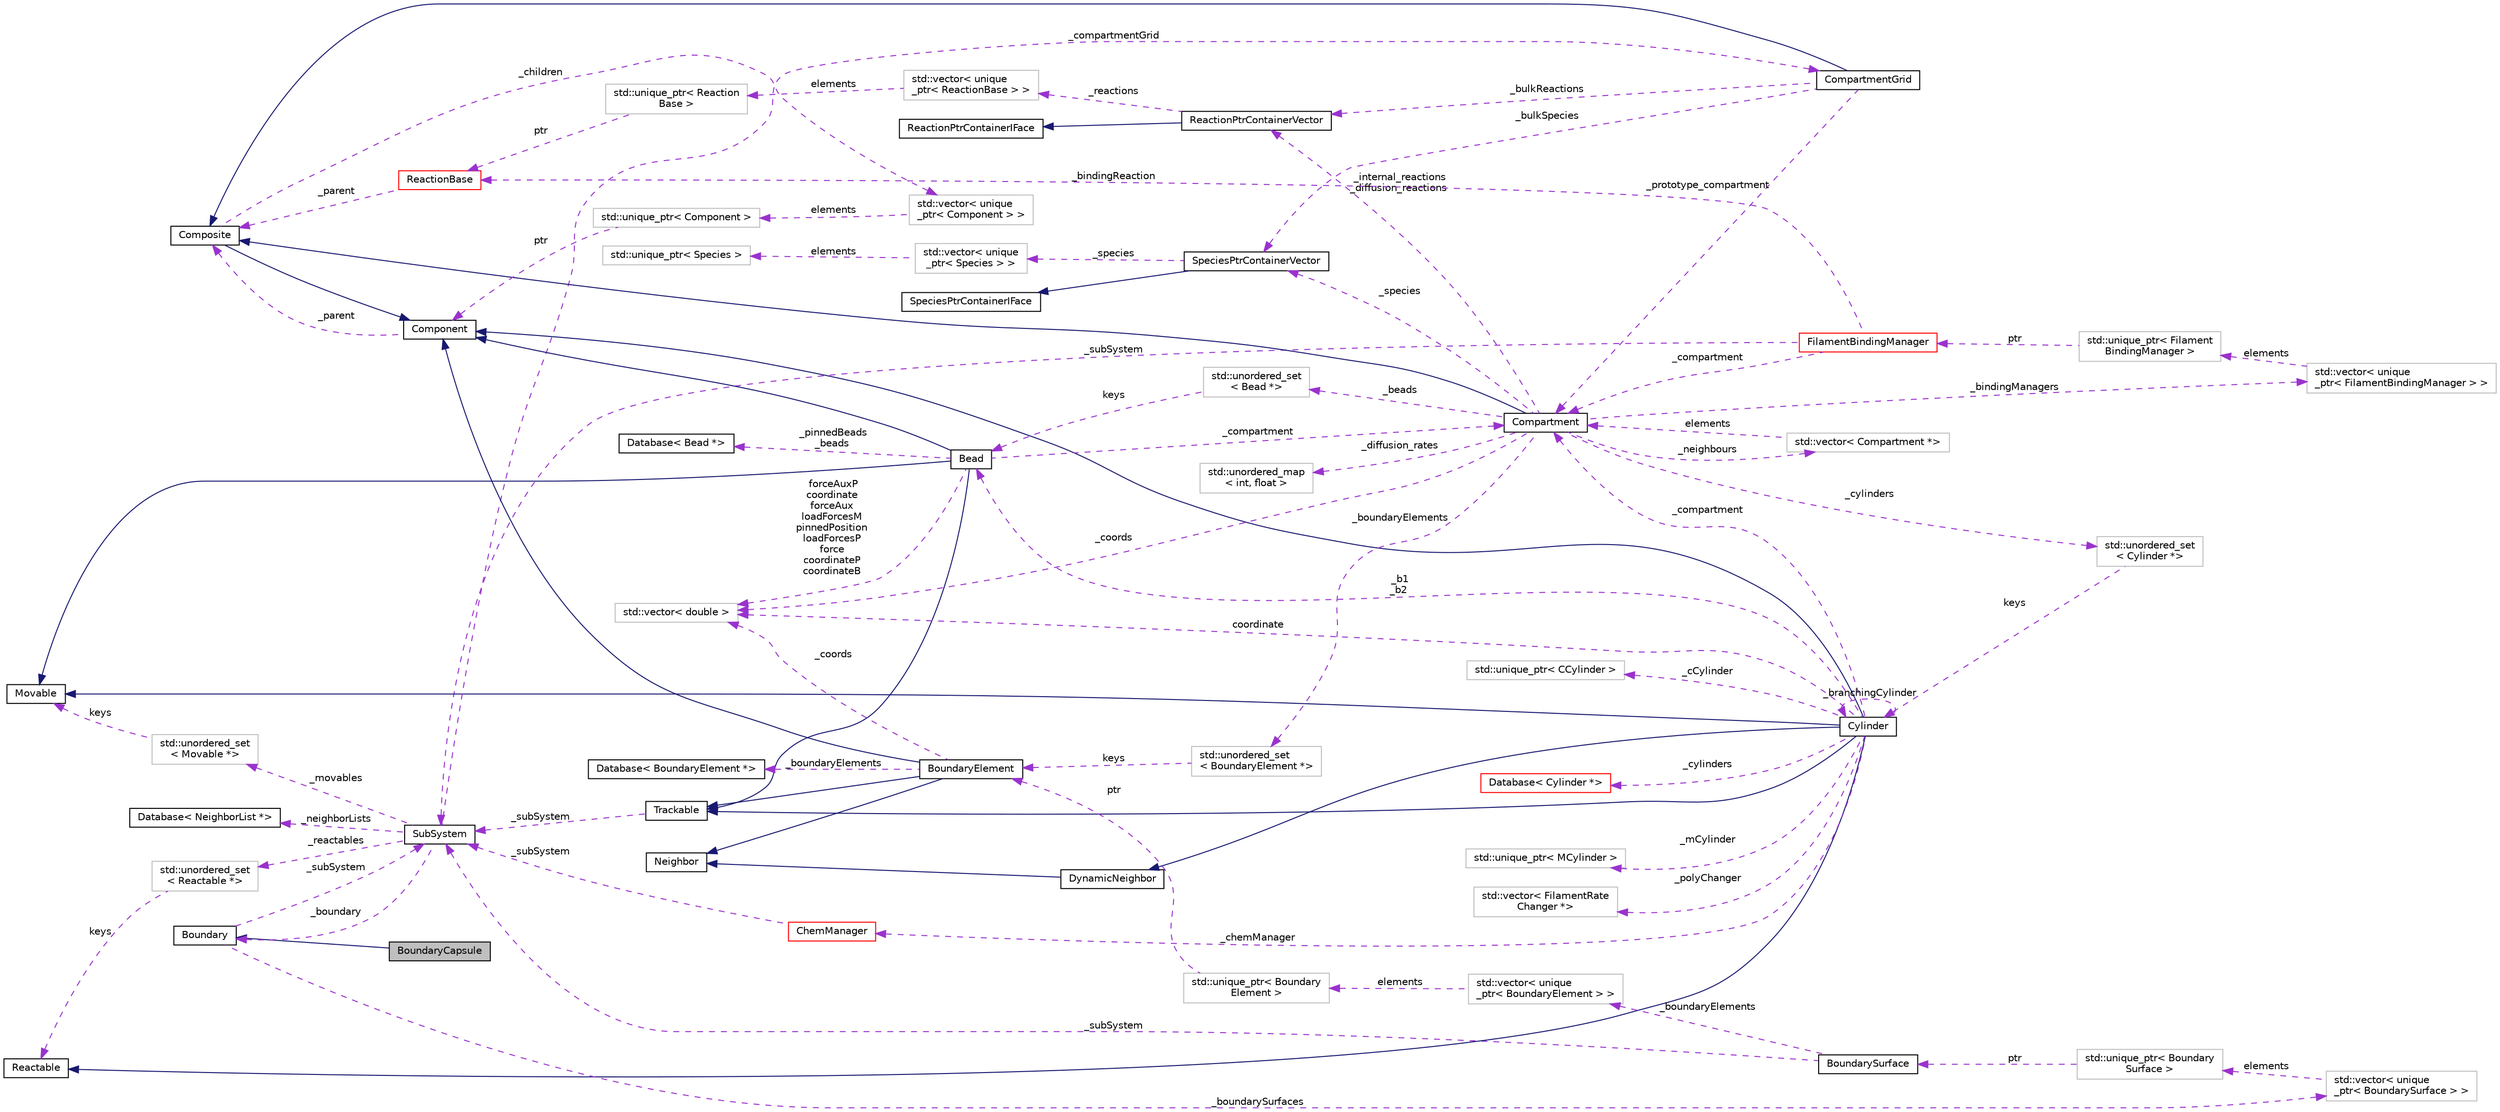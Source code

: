 digraph "BoundaryCapsule"
{
 // INTERACTIVE_SVG=YES
  edge [fontname="Helvetica",fontsize="10",labelfontname="Helvetica",labelfontsize="10"];
  node [fontname="Helvetica",fontsize="10",shape=record];
  rankdir="LR";
  Node2 [label="BoundaryCapsule",height=0.2,width=0.4,color="black", fillcolor="grey75", style="filled", fontcolor="black"];
  Node3 -> Node2 [dir="back",color="midnightblue",fontsize="10",style="solid",fontname="Helvetica"];
  Node3 [label="Boundary",height=0.2,width=0.4,color="black", fillcolor="white", style="filled",URL="$classBoundary.html",tooltip="To store all BoundarySurfaces that are in the SubSystem. "];
  Node4 -> Node3 [dir="back",color="darkorchid3",fontsize="10",style="dashed",label=" _subSystem" ,fontname="Helvetica"];
  Node4 [label="SubSystem",height=0.2,width=0.4,color="black", fillcolor="white", style="filled",URL="$classSubSystem.html",tooltip="Manages all Movables and Reactables. "];
  Node5 -> Node4 [dir="back",color="darkorchid3",fontsize="10",style="dashed",label=" _movables" ,fontname="Helvetica"];
  Node5 [label="std::unordered_set\l\< Movable *\>",height=0.2,width=0.4,color="grey75", fillcolor="white", style="filled"];
  Node6 -> Node5 [dir="back",color="darkorchid3",fontsize="10",style="dashed",label=" keys" ,fontname="Helvetica"];
  Node6 [label="Movable",height=0.2,width=0.4,color="black", fillcolor="white", style="filled",URL="$classMovable.html",tooltip="An abstract base class for a movable element in the SubSystem. "];
  Node7 -> Node4 [dir="back",color="darkorchid3",fontsize="10",style="dashed",label=" _reactables" ,fontname="Helvetica"];
  Node7 [label="std::unordered_set\l\< Reactable *\>",height=0.2,width=0.4,color="grey75", fillcolor="white", style="filled"];
  Node8 -> Node7 [dir="back",color="darkorchid3",fontsize="10",style="dashed",label=" keys" ,fontname="Helvetica"];
  Node8 [label="Reactable",height=0.2,width=0.4,color="black", fillcolor="white", style="filled",URL="$classReactable.html",tooltip="An abstract base class for a reactable element in the SubSystem. "];
  Node3 -> Node4 [dir="back",color="darkorchid3",fontsize="10",style="dashed",label=" _boundary" ,fontname="Helvetica"];
  Node9 -> Node4 [dir="back",color="darkorchid3",fontsize="10",style="dashed",label=" _compartmentGrid" ,fontname="Helvetica"];
  Node9 [label="CompartmentGrid",height=0.2,width=0.4,color="black", fillcolor="white", style="filled",URL="$classCompartmentGrid.html",tooltip="A simple n-dimensional grid of Compartment objects. "];
  Node10 -> Node9 [dir="back",color="midnightblue",fontsize="10",style="solid",fontname="Helvetica"];
  Node10 [label="Composite",height=0.2,width=0.4,color="black", fillcolor="white", style="filled",URL="$classComposite.html",tooltip="The aggregating class for the Composite pattern. "];
  Node11 -> Node10 [dir="back",color="midnightblue",fontsize="10",style="solid",fontname="Helvetica"];
  Node11 [label="Component",height=0.2,width=0.4,color="black", fillcolor="white", style="filled",URL="$classComponent.html",tooltip="The base class for the Composite pattern hieararchy. "];
  Node10 -> Node11 [dir="back",color="darkorchid3",fontsize="10",style="dashed",label=" _parent" ,fontname="Helvetica"];
  Node12 -> Node10 [dir="back",color="darkorchid3",fontsize="10",style="dashed",label=" _children" ,fontname="Helvetica"];
  Node12 [label="std::vector\< unique\l_ptr\< Component \> \>",height=0.2,width=0.4,color="grey75", fillcolor="white", style="filled"];
  Node13 -> Node12 [dir="back",color="darkorchid3",fontsize="10",style="dashed",label=" elements" ,fontname="Helvetica"];
  Node13 [label="std::unique_ptr\< Component \>",height=0.2,width=0.4,color="grey75", fillcolor="white", style="filled"];
  Node11 -> Node13 [dir="back",color="darkorchid3",fontsize="10",style="dashed",label=" ptr" ,fontname="Helvetica"];
  Node14 -> Node9 [dir="back",color="darkorchid3",fontsize="10",style="dashed",label=" _prototype_compartment" ,fontname="Helvetica"];
  Node14 [label="Compartment",height=0.2,width=0.4,color="black", fillcolor="white", style="filled",URL="$classCompartment.html",tooltip="A container or holding Species and Reactions. "];
  Node10 -> Node14 [dir="back",color="midnightblue",fontsize="10",style="solid",fontname="Helvetica"];
  Node15 -> Node14 [dir="back",color="darkorchid3",fontsize="10",style="dashed",label=" _beads" ,fontname="Helvetica"];
  Node15 [label="std::unordered_set\l\< Bead *\>",height=0.2,width=0.4,color="grey75", fillcolor="white", style="filled"];
  Node16 -> Node15 [dir="back",color="darkorchid3",fontsize="10",style="dashed",label=" keys" ,fontname="Helvetica"];
  Node16 [label="Bead",height=0.2,width=0.4,color="black", fillcolor="white", style="filled",URL="$classBead.html",tooltip="Represents a single coordinate between Cylinders, and holds forces needed for mechanical equilibratio..."];
  Node11 -> Node16 [dir="back",color="midnightblue",fontsize="10",style="solid",fontname="Helvetica"];
  Node17 -> Node16 [dir="back",color="midnightblue",fontsize="10",style="solid",fontname="Helvetica"];
  Node17 [label="Trackable",height=0.2,width=0.4,color="black", fillcolor="white", style="filled",URL="$classTrackable.html",tooltip="An abstract base class for a trackable object in the SubSystem. "];
  Node4 -> Node17 [dir="back",color="darkorchid3",fontsize="10",style="dashed",label=" _subSystem" ,fontname="Helvetica"];
  Node6 -> Node16 [dir="back",color="midnightblue",fontsize="10",style="solid",fontname="Helvetica"];
  Node14 -> Node16 [dir="back",color="darkorchid3",fontsize="10",style="dashed",label=" _compartment" ,fontname="Helvetica"];
  Node18 -> Node16 [dir="back",color="darkorchid3",fontsize="10",style="dashed",label=" _pinnedBeads\n_beads" ,fontname="Helvetica"];
  Node18 [label="Database\< Bead *\>",height=0.2,width=0.4,color="black", fillcolor="white", style="filled",URL="$classDatabase.html"];
  Node19 -> Node16 [dir="back",color="darkorchid3",fontsize="10",style="dashed",label=" forceAuxP\ncoordinate\nforceAux\nloadForcesM\npinnedPosition\nloadForcesP\nforce\ncoordinateP\ncoordinateB" ,fontname="Helvetica"];
  Node19 [label="std::vector\< double \>",height=0.2,width=0.4,color="grey75", fillcolor="white", style="filled"];
  Node20 -> Node14 [dir="back",color="darkorchid3",fontsize="10",style="dashed",label=" _neighbours" ,fontname="Helvetica"];
  Node20 [label="std::vector\< Compartment *\>",height=0.2,width=0.4,color="grey75", fillcolor="white", style="filled"];
  Node14 -> Node20 [dir="back",color="darkorchid3",fontsize="10",style="dashed",label=" elements" ,fontname="Helvetica"];
  Node21 -> Node14 [dir="back",color="darkorchid3",fontsize="10",style="dashed",label=" _cylinders" ,fontname="Helvetica"];
  Node21 [label="std::unordered_set\l\< Cylinder *\>",height=0.2,width=0.4,color="grey75", fillcolor="white", style="filled"];
  Node22 -> Node21 [dir="back",color="darkorchid3",fontsize="10",style="dashed",label=" keys" ,fontname="Helvetica"];
  Node22 [label="Cylinder",height=0.2,width=0.4,color="black", fillcolor="white", style="filled",URL="$classCylinder.html",tooltip="A container to store a MCylinder and CCylinder. "];
  Node11 -> Node22 [dir="back",color="midnightblue",fontsize="10",style="solid",fontname="Helvetica"];
  Node17 -> Node22 [dir="back",color="midnightblue",fontsize="10",style="solid",fontname="Helvetica"];
  Node6 -> Node22 [dir="back",color="midnightblue",fontsize="10",style="solid",fontname="Helvetica"];
  Node8 -> Node22 [dir="back",color="midnightblue",fontsize="10",style="solid",fontname="Helvetica"];
  Node23 -> Node22 [dir="back",color="midnightblue",fontsize="10",style="solid",fontname="Helvetica"];
  Node23 [label="DynamicNeighbor",height=0.2,width=0.4,color="black", fillcolor="white", style="filled",URL="$classDynamicNeighbor.html",tooltip="An abstract base class for any element that can be added or removed from a NeighborList dynamically a..."];
  Node24 -> Node23 [dir="back",color="midnightblue",fontsize="10",style="solid",fontname="Helvetica"];
  Node24 [label="Neighbor",height=0.2,width=0.4,color="black", fillcolor="white", style="filled",URL="$classNeighbor.html",tooltip="An abstract base class for any element that can be added or removed from a NeighborList statically at..."];
  Node22 -> Node22 [dir="back",color="darkorchid3",fontsize="10",style="dashed",label=" _branchingCylinder" ,fontname="Helvetica"];
  Node25 -> Node22 [dir="back",color="darkorchid3",fontsize="10",style="dashed",label=" _polyChanger" ,fontname="Helvetica"];
  Node25 [label="std::vector\< FilamentRate\lChanger *\>",height=0.2,width=0.4,color="grey75", fillcolor="white", style="filled"];
  Node27 -> Node22 [dir="back",color="darkorchid3",fontsize="10",style="dashed",label=" _cCylinder" ,fontname="Helvetica"];
  Node27 [label="std::unique_ptr\< CCylinder \>",height=0.2,width=0.4,color="grey75", fillcolor="white", style="filled"];
  Node16 -> Node22 [dir="back",color="darkorchid3",fontsize="10",style="dashed",label=" _b1\n_b2" ,fontname="Helvetica"];
  Node47 -> Node22 [dir="back",color="darkorchid3",fontsize="10",style="dashed",label=" _cylinders" ,fontname="Helvetica"];
  Node47 [label="Database\< Cylinder *\>",height=0.2,width=0.4,color="red", fillcolor="white", style="filled",URL="$classDatabase.html"];
  Node14 -> Node22 [dir="back",color="darkorchid3",fontsize="10",style="dashed",label=" _compartment" ,fontname="Helvetica"];
  Node49 -> Node22 [dir="back",color="darkorchid3",fontsize="10",style="dashed",label=" _chemManager" ,fontname="Helvetica"];
  Node49 [label="ChemManager",height=0.2,width=0.4,color="red", fillcolor="white", style="filled",URL="$classChemManager.html",tooltip="For initailizing chemical reactions based on a specific system. "];
  Node4 -> Node49 [dir="back",color="darkorchid3",fontsize="10",style="dashed",label=" _subSystem" ,fontname="Helvetica"];
  Node63 -> Node22 [dir="back",color="darkorchid3",fontsize="10",style="dashed",label=" _mCylinder" ,fontname="Helvetica"];
  Node63 [label="std::unique_ptr\< MCylinder \>",height=0.2,width=0.4,color="grey75", fillcolor="white", style="filled"];
  Node19 -> Node22 [dir="back",color="darkorchid3",fontsize="10",style="dashed",label=" coordinate" ,fontname="Helvetica"];
  Node65 -> Node14 [dir="back",color="darkorchid3",fontsize="10",style="dashed",label=" _boundaryElements" ,fontname="Helvetica"];
  Node65 [label="std::unordered_set\l\< BoundaryElement *\>",height=0.2,width=0.4,color="grey75", fillcolor="white", style="filled"];
  Node66 -> Node65 [dir="back",color="darkorchid3",fontsize="10",style="dashed",label=" keys" ,fontname="Helvetica"];
  Node66 [label="BoundaryElement",height=0.2,width=0.4,color="black", fillcolor="white", style="filled",URL="$classBoundaryElement.html",tooltip="Represents an element of a BoundarySurface. "];
  Node11 -> Node66 [dir="back",color="midnightblue",fontsize="10",style="solid",fontname="Helvetica"];
  Node17 -> Node66 [dir="back",color="midnightblue",fontsize="10",style="solid",fontname="Helvetica"];
  Node24 -> Node66 [dir="back",color="midnightblue",fontsize="10",style="solid",fontname="Helvetica"];
  Node67 -> Node66 [dir="back",color="darkorchid3",fontsize="10",style="dashed",label=" _boundaryElements" ,fontname="Helvetica"];
  Node67 [label="Database\< BoundaryElement *\>",height=0.2,width=0.4,color="black", fillcolor="white", style="filled",URL="$classDatabase.html"];
  Node19 -> Node66 [dir="back",color="darkorchid3",fontsize="10",style="dashed",label=" _coords" ,fontname="Helvetica"];
  Node68 -> Node14 [dir="back",color="darkorchid3",fontsize="10",style="dashed",label=" _internal_reactions\n_diffusion_reactions" ,fontname="Helvetica"];
  Node68 [label="ReactionPtrContainerVector",height=0.2,width=0.4,color="black", fillcolor="white", style="filled",URL="$classReactionPtrContainerVector.html",tooltip="A concrete class implementing the ReactionPtrContainerIFace, using vector<unique_ptr<ReactionBase>> a..."];
  Node69 -> Node68 [dir="back",color="midnightblue",fontsize="10",style="solid",fontname="Helvetica"];
  Node69 [label="ReactionPtrContainerIFace",height=0.2,width=0.4,color="black", fillcolor="white", style="filled",URL="$classReactionPtrContainerIFace.html",tooltip="An abstract interface for a container of pointers to reaction objects. "];
  Node70 -> Node68 [dir="back",color="darkorchid3",fontsize="10",style="dashed",label=" _reactions" ,fontname="Helvetica"];
  Node70 [label="std::vector\< unique\l_ptr\< ReactionBase \> \>",height=0.2,width=0.4,color="grey75", fillcolor="white", style="filled"];
  Node71 -> Node70 [dir="back",color="darkorchid3",fontsize="10",style="dashed",label=" elements" ,fontname="Helvetica"];
  Node71 [label="std::unique_ptr\< Reaction\lBase \>",height=0.2,width=0.4,color="grey75", fillcolor="white", style="filled"];
  Node31 -> Node71 [dir="back",color="darkorchid3",fontsize="10",style="dashed",label=" ptr" ,fontname="Helvetica"];
  Node31 [label="ReactionBase",height=0.2,width=0.4,color="red", fillcolor="white", style="filled",URL="$classReactionBase.html",tooltip="Represents an abstract interface for simple chemical reactions of the form A + B -> C..."];
  Node10 -> Node31 [dir="back",color="darkorchid3",fontsize="10",style="dashed",label=" _parent" ,fontname="Helvetica"];
  Node72 -> Node14 [dir="back",color="darkorchid3",fontsize="10",style="dashed",label=" _diffusion_rates" ,fontname="Helvetica"];
  Node72 [label="std::unordered_map\l\< int, float \>",height=0.2,width=0.4,color="grey75", fillcolor="white", style="filled"];
  Node19 -> Node14 [dir="back",color="darkorchid3",fontsize="10",style="dashed",label=" _coords" ,fontname="Helvetica"];
  Node73 -> Node14 [dir="back",color="darkorchid3",fontsize="10",style="dashed",label=" _bindingManagers" ,fontname="Helvetica"];
  Node73 [label="std::vector\< unique\l_ptr\< FilamentBindingManager \> \>",height=0.2,width=0.4,color="grey75", fillcolor="white", style="filled"];
  Node74 -> Node73 [dir="back",color="darkorchid3",fontsize="10",style="dashed",label=" elements" ,fontname="Helvetica"];
  Node74 [label="std::unique_ptr\< Filament\lBindingManager \>",height=0.2,width=0.4,color="grey75", fillcolor="white", style="filled"];
  Node75 -> Node74 [dir="back",color="darkorchid3",fontsize="10",style="dashed",label=" ptr" ,fontname="Helvetica"];
  Node75 [label="FilamentBindingManager",height=0.2,width=0.4,color="red", fillcolor="white", style="filled",URL="$classFilamentBindingManager.html",tooltip="To store and manage binding reactions. "];
  Node14 -> Node75 [dir="back",color="darkorchid3",fontsize="10",style="dashed",label=" _compartment" ,fontname="Helvetica"];
  Node4 -> Node75 [dir="back",color="darkorchid3",fontsize="10",style="dashed",label=" _subSystem" ,fontname="Helvetica"];
  Node31 -> Node75 [dir="back",color="darkorchid3",fontsize="10",style="dashed",label=" _bindingReaction" ,fontname="Helvetica"];
  Node76 -> Node14 [dir="back",color="darkorchid3",fontsize="10",style="dashed",label=" _species" ,fontname="Helvetica"];
  Node76 [label="SpeciesPtrContainerVector",height=0.2,width=0.4,color="black", fillcolor="white", style="filled",URL="$classSpeciesPtrContainerVector.html",tooltip="A concrete class implementing the SpeciesPtrContainerIFace, using vector<unique_ptr<Species>> as the ..."];
  Node77 -> Node76 [dir="back",color="midnightblue",fontsize="10",style="solid",fontname="Helvetica"];
  Node77 [label="SpeciesPtrContainerIFace",height=0.2,width=0.4,color="black", fillcolor="white", style="filled",URL="$classSpeciesPtrContainerIFace.html",tooltip="An abstract interface for a container of pointers to Species objects. "];
  Node78 -> Node76 [dir="back",color="darkorchid3",fontsize="10",style="dashed",label=" _species" ,fontname="Helvetica"];
  Node78 [label="std::vector\< unique\l_ptr\< Species \> \>",height=0.2,width=0.4,color="grey75", fillcolor="white", style="filled"];
  Node79 -> Node78 [dir="back",color="darkorchid3",fontsize="10",style="dashed",label=" elements" ,fontname="Helvetica"];
  Node79 [label="std::unique_ptr\< Species \>",height=0.2,width=0.4,color="grey75", fillcolor="white", style="filled"];
  Node68 -> Node9 [dir="back",color="darkorchid3",fontsize="10",style="dashed",label=" _bulkReactions" ,fontname="Helvetica"];
  Node76 -> Node9 [dir="back",color="darkorchid3",fontsize="10",style="dashed",label=" _bulkSpecies" ,fontname="Helvetica"];
  Node80 -> Node4 [dir="back",color="darkorchid3",fontsize="10",style="dashed",label=" _neighborLists" ,fontname="Helvetica"];
  Node80 [label="Database\< NeighborList *\>",height=0.2,width=0.4,color="black", fillcolor="white", style="filled",URL="$classDatabase.html"];
  Node81 -> Node3 [dir="back",color="darkorchid3",fontsize="10",style="dashed",label=" _boundarySurfaces" ,fontname="Helvetica"];
  Node81 [label="std::vector\< unique\l_ptr\< BoundarySurface \> \>",height=0.2,width=0.4,color="grey75", fillcolor="white", style="filled"];
  Node82 -> Node81 [dir="back",color="darkorchid3",fontsize="10",style="dashed",label=" elements" ,fontname="Helvetica"];
  Node82 [label="std::unique_ptr\< Boundary\lSurface \>",height=0.2,width=0.4,color="grey75", fillcolor="white", style="filled"];
  Node83 -> Node82 [dir="back",color="darkorchid3",fontsize="10",style="dashed",label=" ptr" ,fontname="Helvetica"];
  Node83 [label="BoundarySurface",height=0.2,width=0.4,color="black", fillcolor="white", style="filled",URL="$classBoundarySurface.html",tooltip="A boundary shape that holds BoundaryElements. "];
  Node4 -> Node83 [dir="back",color="darkorchid3",fontsize="10",style="dashed",label=" _subSystem" ,fontname="Helvetica"];
  Node84 -> Node83 [dir="back",color="darkorchid3",fontsize="10",style="dashed",label=" _boundaryElements" ,fontname="Helvetica"];
  Node84 [label="std::vector\< unique\l_ptr\< BoundaryElement \> \>",height=0.2,width=0.4,color="grey75", fillcolor="white", style="filled"];
  Node85 -> Node84 [dir="back",color="darkorchid3",fontsize="10",style="dashed",label=" elements" ,fontname="Helvetica"];
  Node85 [label="std::unique_ptr\< Boundary\lElement \>",height=0.2,width=0.4,color="grey75", fillcolor="white", style="filled"];
  Node66 -> Node85 [dir="back",color="darkorchid3",fontsize="10",style="dashed",label=" ptr" ,fontname="Helvetica"];
}
